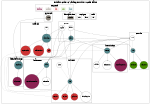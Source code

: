 digraph g {
    rankdir=TB;
    nodesep=0.5;
    edge [ constraint=false ];
	size=1;
	overlap=scale;
	start=2;
	edge [penwidth=0.8, arrowsize=0.6, color=black, forcelabels=false, constraint=true];
	node [shape=circle,
			fixedsize=false,
			color="black",
			fillcolor="white",
			style="filled, solid",
			fontsize=10,
			penwidth=1
		];

	# PYTORCH
    nodepytorch [label="Module", fillcolor=antiquewhite4]
	# UTILS
	nodeutils [label="utils",shape=rectangle]
	# 3rd PARTIES
	nodebrokenaxes [label="brokenaxes",shape=rectangle, fillcolor=antiquewhite4]
	# SCRIPTS
	nodescriptlearner [label="learner",shape=rectangle]
	nodescriptsolver [label="solver",shape=rectangle]
	# LEGEND
	nodelegendfactories [label="factories",color=cadetblue4,shape=rectangle,fontcolor=cadetblue4]
	nodelegendexternal [label="3rd parties",color=antiquewhite4,shape=rectangle,fontcolor=antiquewhite4]
	nodelegendsearch [label="search",color=brown3,shape=rectangle,fontcolor=brown3]
	nodelegendpuzzles [label="puzzles",color=chartreuse4,shape=rectangle,fontcolor=chartreuse4]
	nodelegenddeeplearning [label="deeplearning",color=violetred4,shape=rectangle,fontcolor=violetred4]
	# PUZZLE
    nodepuzzle [label="Puzzle", fillcolor=cadetblue4]
    nodeslidingpuzzle [label="SlidingPuzzle"]
    noderubikscube [label="RubiksCube"]
    nodepuzzled [label="Puzzled"]
	# HEURISTICS
    nodeheuristic [label="Heuristic", fillcolor=cadetblue4]
    nodemanhattan [label="Manhattan"]
    nodeperfectheuristic [label="PerfectHeuristic"]
    nodedlheuristic [label="DeepLearningHeuristic"]
	# SEARCH
	nodesearchstrategy [label="SearchStrategy", fillcolor=cadetblue4]
	nodenode [label="Node"]
	nodesbfs [label="BreadthFirstSearch"]
	nodesdfs [label="DepthFirstSearch"]
	nodeastar [label="AStar"]
	# DEEPLEARNING
    nodedeeplearning [label="DeepLearning", fillcolor=cadetblue4]
    nodefullyconnected [label="FullyConnected"]
	# LEARNERS
	nodelearner [label="Learner", fillcolor=cadetblue4]
	nodeperfectlearner [label="PerfectLearner"]
	nodedeepreinforcementlearner [label="DeepReinforcementLearner"]
	# SOLVERS
	nodesolver [label="Solver", fillcolor=cadetblue4]
	nodesolution [label="Solution"]
	nodebfssolver [label="BFSSolver"]
	nodedfssolver [label="DFSSolver"]
	nodestarsolver [label="AStarSolver"]
	nodenaiveslidingsolver [label="NaiveSlidingSolver"]
	######################################################################################################
	# CLUSTERS
	subgraph clusterFB {
		rankdir=BT;
		fontsize=25;
		#label="Rubiks Cube & Sliding Puzzle -- MSc in Artificial Intelligence -- Royal Holloway, University of London\n"
		label="Rubiks Cube & Sliding Puzzle -- Code Base"
		# LEGEND
		subgraph clusterLegend {
			label = "Legend";
			color=black
			nodelegendpuzzles
			nodelegendfactories
			nodelegendexternal
			nodelegendsearch
			nodelegenddeeplearning
		}
		# SCRIPTS
		subgraph clusterScripts {
			label="scripts"
			nodescriptlearner
			nodescriptsolver
		}
		# 3rd PARTIES
		subgraph cluster3rdParties {
			label="thirdparties"
			nodebrokenaxes
		}
		# UTILS
		subgraph clusterUtils {
			label="utils"
			nodeutils
		}
		# PYTORCH
		subgraph clusterPytorch {
			label="pytorch"
			#bgcolor=grey
			color=black
			nodepytorch
		}
		# CORE
		subgraph clusterCore {
			label="core"
			bgcolor=white
			# CORE
			nodecorefactory [label="Factory", fillcolor=cadetblue4]
			nodecoreloggable [label="Loggable"]
			nodecoreparsable [label="Parsable"]
			{
				nodecoreloggable
				nodecoreparsable
				nodecorefactory
			}
			#nodecoreloggable -> nodecoreparsable [style=invis, constraint=true]
			nodecoreparsable -> nodecorefactory
		}
		# PUZZLE
		subgraph clusterPuzzle {
			label="puzzle"
			bgcolor=white
			nodepuzzle
			nodeslidingpuzzle [fillcolor=chartreuse4]
			noderubikscube [fillcolor=chartreuse4]
			nodepuzzled
			nodepuzzled -> nodepuzzle [style=dashed, arrowhead=none]
			nodepuzzle -> nodeslidingpuzzle
			nodepuzzle -> noderubikscube
		}
		nodecoreparsable -> nodepuzzled [constraint=true]#, style=invis ];
		nodecorefactory -> nodepuzzle [constraint=true]#, style=invis ];
		# HEURISTICS
		subgraph clusterHeuristic {
			label="heuristics"
			bgcolor=white
			nodeheuristic
			nodemanhattan
			nodeperfectheuristic
			nodedlheuristic [fillcolor=violetred4]
			nodeheuristic -> nodemanhattan
			nodeheuristic -> nodeperfectheuristic
			nodeheuristic -> nodedlheuristic
		}
		nodecorefactory -> nodeheuristic
		nodepuzzled -> nodeheuristic
		# SEARCH
		subgraph clusterSearch {
			label="search"
			bgcolor=white
			nodenode
			{
				nodesearchstrategy
				nodesbfs [fillcolor=brown3]
				nodesdfs [fillcolor=brown3]
				nodeastar [fillcolor=brown3]
			}
			nodesearchstrategy -> nodesbfs
			nodesearchstrategy -> nodesdfs
			nodesearchstrategy -> nodeastar
		}
		nodenode -> nodesearchstrategy  [style=dashed, constraint=true, arrowhead=false]
		nodecoreloggable -> nodesearchstrategy
		nodecorefactory -> nodesearchstrategy
		# DEEP LEARNING
		subgraph clusterDeeplearning {
			label="deeplearning"
			nodedeeplearning
			nodefullyconnected [fillcolor=violetred4]
			nodedeeplearning -> nodefullyconnected
		}
		nodepytorch -> nodedeeplearning
		nodecorefactory -> nodedeeplearning
		nodecoreloggable -> nodedeeplearning
		nodepuzzled -> nodedeeplearning
		nodeastar -> nodeheuristic  [style=dashed, constraint=false, arrowhead=false]

		# LEARNERS
		subgraph clusterLearners {
			label="learners"
			nodelearner
			nodeperfectlearner
			nodedeepreinforcementlearner [fillcolor=violetred4]
			nodelearner -> nodeperfectlearner
			nodelearner -> nodedeepreinforcementlearner
		}
		nodepuzzled -> nodelearner
		nodecorefactory -> nodelearner
		nodecoreloggable -> nodelearner
		# SOLVERS
		subgraph clusterSolvers {
    		label="solvers"
			nodesolver
			nodesolution
			nodebfssolver [fillcolor=brown3]
			nodedfssolver [fillcolor=brown3]
			nodestarsolver [fillcolor=brown3]
			nodenaiveslidingsolver
			nodesolution -> nodesolver [style=dashed, arrowhead=none]
			nodesolver -> nodebfssolver
			nodesolver -> nodedfssolver
			nodesolver -> nodestarsolver
			nodesolver -> nodenaiveslidingsolver
		}
		nodecorefactory -> nodesolver
		nodecoreloggable -> nodesolver
		nodepuzzled -> nodesolver


		nodesbfs -> nodebfssolver [style=dashed, arrowhead=none]
		nodesdfs -> nodedfssolver [style=dashed, arrowhead=none]
		nodeastar-> nodestarsolver [style=dashed, arrowhead=none]


		nodelegendfactories -> nodeutils [constraint=true,color=red, style=invis ];
		nodelegendfactories -> nodebrokenaxes [constraint=true,color=red, style=invis ];
		nodelegendfactories -> nodepytorch [constraint=true,color=red, style=invis ];
		nodelegendfactories -> nodescriptlearner [constraint=true,color=red, style=invis ];
		nodeutils -> nodecorefactory [constraint=true,color=red, style=invis ];
		nodeutils -> nodecoreloggable [constraint=true,color=red, style=invis ];
		nodeutils -> nodecoreparsable [constraint=true,color=red, style=invis ];
		nodesbfs -> nodedeeplearning [constraint=true,color=red, style=invis ];
		nodesbfs -> nodelearner [constraint=true,color=red, style=invis ];
		nodesbfs -> nodesolver [constraint=true,color=red, style=invis ];
		nodelegendpuzzles -> nodepuzzled [constraint=true,color=red, style=invis ];
		nodelegendexternal -> nodepytorch [constraint=true,color=red, style=invis ];
		nodeslidingpuzzle -> nodesolver [constraint=true,color=red, style=invis ];
		nodeastar -> nodesolution [constraint=true,color=red, style=invis ];

		#nodecorefactory -> nodetoto [constraint=true,color=red]#, style=invis ];
		#nodelegendfactories -> nodedeeplearning [constraint=true,color=red]#, style=invis ];
	} # subgraph clusterFB
	######################################################################################################
}
